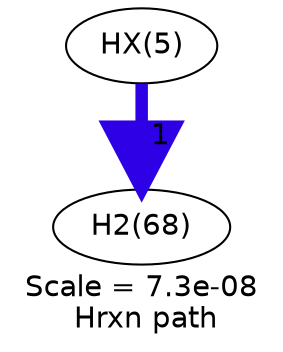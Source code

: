 digraph reaction_paths {
center=1;
s10 -> s8[fontname="Helvetica", style="setlinewidth(6)", arrowsize=3, color="0.7, 1.5, 0.9"
, label=" 1"];
s8 [ fontname="Helvetica", label="H2(68)"];
s10 [ fontname="Helvetica", label="HX(5)"];
 label = "Scale = 7.3e-08\l Hrxn path";
 fontname = "Helvetica";
}
